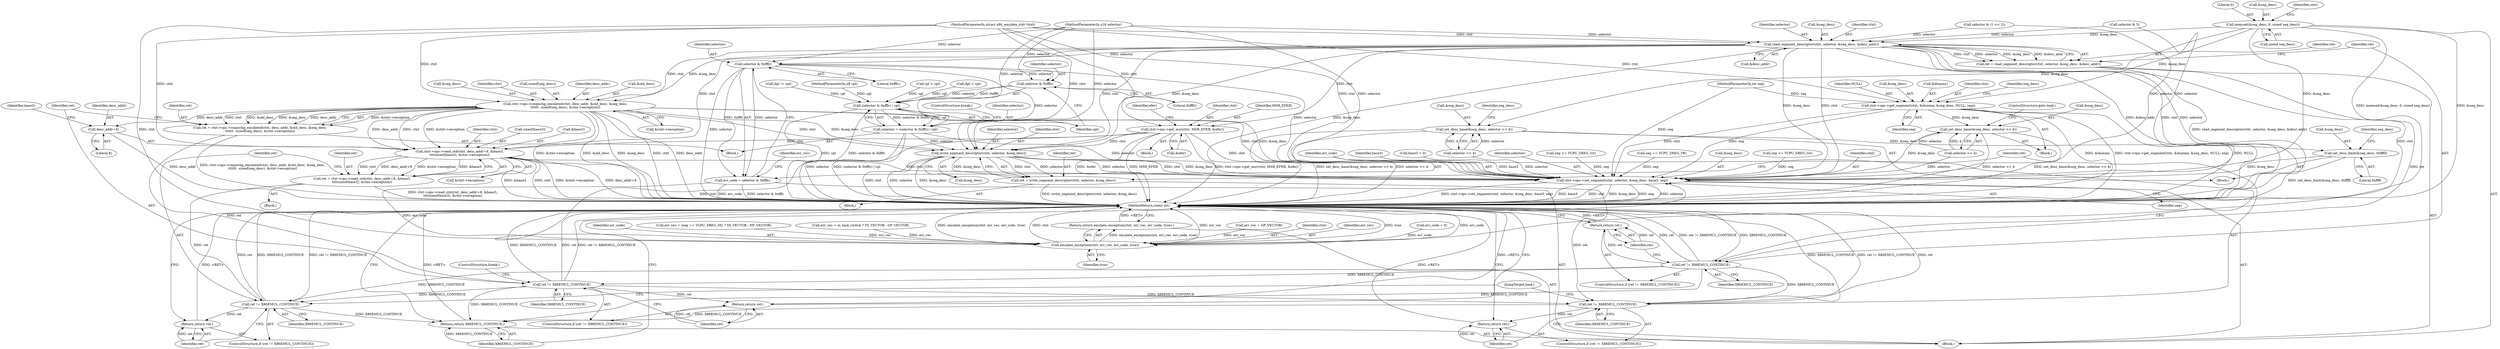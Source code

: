 digraph "0_linux_d1442d85cc30ea75f7d399474ca738e0bc96f715@API" {
"1000149" [label="(Call,memset(&seg_desc, 0, sizeof seg_desc))"];
"1000162" [label="(Call,ctxt->ops->get_segment(ctxt, &dummy, &seg_desc, NULL, seg))"];
"1000170" [label="(Call,set_desc_base(&seg_desc, selector << 4))"];
"1000546" [label="(Call,ctxt->ops->set_segment(ctxt, selector, &seg_desc, base3, seg))"];
"1000189" [label="(Call,set_desc_base(&seg_desc, selector << 4))"];
"1000195" [label="(Call,set_desc_limit(&seg_desc, 0xffff))"];
"1000266" [label="(Call,read_segment_descriptor(ctxt, selector, &seg_desc, &desc_addr))"];
"1000264" [label="(Call,ret = read_segment_descriptor(ctxt, selector, &seg_desc, &desc_addr))"];
"1000274" [label="(Call,ret != X86EMUL_CONTINUE)"];
"1000277" [label="(Return,return ret;)"];
"1000447" [label="(Call,ret != X86EMUL_CONTINUE)"];
"1000450" [label="(Return,return ret;)"];
"1000511" [label="(Call,ret != X86EMUL_CONTINUE)"];
"1000514" [label="(Return,return ret;)"];
"1000553" [label="(Return,return X86EMUL_CONTINUE;)"];
"1000540" [label="(Call,ret != X86EMUL_CONTINUE)"];
"1000543" [label="(Return,return ret;)"];
"1000281" [label="(Call,selector & 0xfffc)"];
"1000279" [label="(Call,err_code = selector & 0xfffc)"];
"1000557" [label="(Call,emulate_exception(ctxt, err_vec, err_code, true))"];
"1000556" [label="(Return,return emulate_exception(ctxt, err_vec, err_code, true);)"];
"1000400" [label="(Call,selector & 0xfffc)"];
"1000399" [label="(Call,(selector & 0xfffc) | cpl)"];
"1000397" [label="(Call,selector = (selector & 0xfffc) | cpl)"];
"1000505" [label="(Call,write_segment_descriptor(ctxt, selector, &seg_desc))"];
"1000503" [label="(Call,ret = write_segment_descriptor(ctxt, selector, &seg_desc))"];
"1000387" [label="(Call,ctxt->ops->get_msr(ctxt, MSR_EFER, &efer))"];
"1000526" [label="(Call,ctxt->ops->read_std(ctxt, desc_addr+8, &base3,\n\t\t\t\tsizeof(base3), &ctxt->exception))"];
"1000524" [label="(Call,ret = ctxt->ops->read_std(ctxt, desc_addr+8, &base3,\n\t\t\t\tsizeof(base3), &ctxt->exception))"];
"1000433" [label="(Call,ctxt->ops->cmpxchg_emulated(ctxt, desc_addr, &old_desc, &seg_desc,\n\t\t\t\t\t\t  sizeof(seg_desc), &ctxt->exception))"];
"1000431" [label="(Call,ret = ctxt->ops->cmpxchg_emulated(ctxt, desc_addr, &old_desc, &seg_desc,\n\t\t\t\t\t\t  sizeof(seg_desc), &ctxt->exception))"];
"1000528" [label="(Call,desc_addr+8)"];
"1000432" [label="(Identifier,ret)"];
"1000120" [label="(MethodParameterIn,u8 cpl)"];
"1000433" [label="(Call,ctxt->ops->cmpxchg_emulated(ctxt, desc_addr, &old_desc, &seg_desc,\n\t\t\t\t\t\t  sizeof(seg_desc), &ctxt->exception))"];
"1000171" [label="(Call,&seg_desc)"];
"1000162" [label="(Call,ctxt->ops->get_segment(ctxt, &dummy, &seg_desc, NULL, seg))"];
"1000387" [label="(Call,ctxt->ops->get_msr(ctxt, MSR_EFER, &efer))"];
"1000277" [label="(Return,return ret;)"];
"1000401" [label="(Identifier,selector)"];
"1000400" [label="(Call,selector & 0xfffc)"];
"1000440" [label="(Call,sizeof(seg_desc))"];
"1000152" [label="(Literal,0)"];
"1000532" [label="(Identifier,base3)"];
"1000269" [label="(Call,&seg_desc)"];
"1000448" [label="(Identifier,ret)"];
"1000551" [label="(Identifier,base3)"];
"1000541" [label="(Identifier,ret)"];
"1000431" [label="(Call,ret = ctxt->ops->cmpxchg_emulated(ctxt, desc_addr, &old_desc, &seg_desc,\n\t\t\t\t\t\t  sizeof(seg_desc), &ctxt->exception))"];
"1000255" [label="(Call,selector & (1 << 2))"];
"1000507" [label="(Identifier,selector)"];
"1000528" [label="(Call,desc_addr+8)"];
"1000531" [label="(Call,&base3)"];
"1000390" [label="(Call,&efer)"];
"1000561" [label="(Identifier,true)"];
"1000523" [label="(Block,)"];
"1000188" [label="(Block,)"];
"1000267" [label="(Identifier,ctxt)"];
"1000545" [label="(JumpTarget,load:)"];
"1000434" [label="(Identifier,ctxt)"];
"1000527" [label="(Identifier,ctxt)"];
"1000172" [label="(Identifier,seg_desc)"];
"1000556" [label="(Return,return emulate_exception(ctxt, err_vec, err_code, true);)"];
"1000382" [label="(Block,)"];
"1000117" [label="(MethodParameterIn,struct x86_emulate_ctxt *ctxt)"];
"1000281" [label="(Call,selector & 0xfffc)"];
"1000168" [label="(Identifier,NULL)"];
"1000274" [label="(Call,ret != X86EMUL_CONTINUE)"];
"1000508" [label="(Call,&seg_desc)"];
"1000452" [label="(ControlStructure,break;)"];
"1000176" [label="(ControlStructure,goto load;)"];
"1000146" [label="(Call,base3 = 0)"];
"1000273" [label="(ControlStructure,if (ret != X86EMUL_CONTINUE))"];
"1000435" [label="(Identifier,desc_addr)"];
"1000268" [label="(Identifier,selector)"];
"1000450" [label="(Return,return ret;)"];
"1000198" [label="(Literal,0xffff)"];
"1000449" [label="(Identifier,X86EMUL_CONTINUE)"];
"1000306" [label="(Call,err_vec = (seg == VCPU_SREG_SS) ? SS_VECTOR : NP_VECTOR)"];
"1000122" [label="(Block,)"];
"1000525" [label="(Identifier,ret)"];
"1000543" [label="(Return,return ret;)"];
"1000552" [label="(Identifier,seg)"];
"1000513" [label="(Identifier,X86EMUL_CONTINUE)"];
"1000548" [label="(Identifier,selector)"];
"1000292" [label="(Call,seg <= VCPU_SREG_GS)"];
"1000266" [label="(Call,read_segment_descriptor(ctxt, selector, &seg_desc, &desc_addr))"];
"1000529" [label="(Identifier,desc_addr)"];
"1000275" [label="(Identifier,ret)"];
"1000544" [label="(Identifier,ret)"];
"1000535" [label="(Call,&ctxt->exception)"];
"1000170" [label="(Call,set_desc_base(&seg_desc, selector << 4))"];
"1000161" [label="(Block,)"];
"1000284" [label="(Call,err_vec = in_task_switch ? TS_VECTOR : GP_VECTOR)"];
"1000402" [label="(Literal,0xfffc)"];
"1000367" [label="(Call,rpl > cpl)"];
"1000526" [label="(Call,ctxt->ops->read_std(ctxt, desc_addr+8, &base3,\n\t\t\t\tsizeof(base3), &ctxt->exception))"];
"1000166" [label="(Call,&seg_desc)"];
"1000546" [label="(Call,ctxt->ops->set_segment(ctxt, selector, &seg_desc, base3, seg))"];
"1000359" [label="(Call,dpl > cpl)"];
"1000173" [label="(Call,selector << 4)"];
"1000128" [label="(Call,err_vec = GP_VECTOR)"];
"1000222" [label="(Call,selector & 3)"];
"1000511" [label="(Call,ret != X86EMUL_CONTINUE)"];
"1000322" [label="(Block,)"];
"1000169" [label="(Identifier,seg)"];
"1000505" [label="(Call,write_segment_descriptor(ctxt, selector, &seg_desc))"];
"1000515" [label="(Identifier,ret)"];
"1000280" [label="(Identifier,err_code)"];
"1000558" [label="(Identifier,ctxt)"];
"1000196" [label="(Call,&seg_desc)"];
"1000514" [label="(Return,return ret;)"];
"1000559" [label="(Identifier,err_vec)"];
"1000447" [label="(Call,ret != X86EMUL_CONTINUE)"];
"1000399" [label="(Call,(selector & 0xfffc) | cpl)"];
"1000150" [label="(Call,&seg_desc)"];
"1000436" [label="(Call,&old_desc)"];
"1000554" [label="(Identifier,X86EMUL_CONTINUE)"];
"1000389" [label="(Identifier,MSR_EFER)"];
"1000252" [label="(Call,seg == VCPU_SREG_TR)"];
"1000265" [label="(Identifier,ret)"];
"1000283" [label="(Literal,0xfffc)"];
"1000153" [label="(Call,sizeof seg_desc)"];
"1000504" [label="(Identifier,ret)"];
"1000394" [label="(Identifier,efer)"];
"1000451" [label="(Identifier,ret)"];
"1000164" [label="(Call,&dummy)"];
"1000446" [label="(ControlStructure,if (ret != X86EMUL_CONTINUE))"];
"1000370" [label="(Call,dpl != cpl)"];
"1000542" [label="(Identifier,X86EMUL_CONTINUE)"];
"1000192" [label="(Call,selector << 4)"];
"1000195" [label="(Call,set_desc_limit(&seg_desc, 0xffff))"];
"1000438" [label="(Call,&seg_desc)"];
"1000510" [label="(ControlStructure,if (ret != X86EMUL_CONTINUE))"];
"1000512" [label="(Identifier,ret)"];
"1000557" [label="(Call,emulate_exception(ctxt, err_vec, err_code, true))"];
"1000553" [label="(Return,return X86EMUL_CONTINUE;)"];
"1000533" [label="(Call,sizeof(base3))"];
"1000497" [label="(Block,)"];
"1000132" [label="(Call,err_code = 0)"];
"1000397" [label="(Call,selector = (selector & 0xfffc) | cpl)"];
"1000562" [label="(MethodReturn,static int)"];
"1000278" [label="(Identifier,ret)"];
"1000549" [label="(Call,&seg_desc)"];
"1000540" [label="(Call,ret != X86EMUL_CONTINUE)"];
"1000398" [label="(Identifier,selector)"];
"1000524" [label="(Call,ret = ctxt->ops->read_std(ctxt, desc_addr+8, &base3,\n\t\t\t\tsizeof(base3), &ctxt->exception))"];
"1000279" [label="(Call,err_code = selector & 0xfffc)"];
"1000271" [label="(Call,&desc_addr)"];
"1000530" [label="(Literal,8)"];
"1000285" [label="(Identifier,err_vec)"];
"1000539" [label="(ControlStructure,if (ret != X86EMUL_CONTINUE))"];
"1000403" [label="(Identifier,cpl)"];
"1000404" [label="(ControlStructure,break;)"];
"1000149" [label="(Call,memset(&seg_desc, 0, sizeof seg_desc))"];
"1000201" [label="(Identifier,seg_desc)"];
"1000197" [label="(Identifier,seg_desc)"];
"1000180" [label="(Call,seg <= VCPU_SREG_GS)"];
"1000189" [label="(Call,set_desc_base(&seg_desc, selector << 4))"];
"1000442" [label="(Call,&ctxt->exception)"];
"1000276" [label="(Identifier,X86EMUL_CONTINUE)"];
"1000118" [label="(MethodParameterIn,u16 selector)"];
"1000119" [label="(MethodParameterIn,int seg)"];
"1000506" [label="(Identifier,ctxt)"];
"1000282" [label="(Identifier,selector)"];
"1000388" [label="(Identifier,ctxt)"];
"1000163" [label="(Identifier,ctxt)"];
"1000264" [label="(Call,ret = read_segment_descriptor(ctxt, selector, &seg_desc, &desc_addr))"];
"1000190" [label="(Call,&seg_desc)"];
"1000560" [label="(Identifier,err_code)"];
"1000503" [label="(Call,ret = write_segment_descriptor(ctxt, selector, &seg_desc))"];
"1000547" [label="(Identifier,ctxt)"];
"1000158" [label="(Identifier,ctxt)"];
"1000149" -> "1000122"  [label="AST: "];
"1000149" -> "1000153"  [label="CFG: "];
"1000150" -> "1000149"  [label="AST: "];
"1000152" -> "1000149"  [label="AST: "];
"1000153" -> "1000149"  [label="AST: "];
"1000158" -> "1000149"  [label="CFG: "];
"1000149" -> "1000562"  [label="DDG: memset(&seg_desc, 0, sizeof seg_desc)"];
"1000149" -> "1000562"  [label="DDG: &seg_desc"];
"1000149" -> "1000162"  [label="DDG: &seg_desc"];
"1000149" -> "1000189"  [label="DDG: &seg_desc"];
"1000149" -> "1000266"  [label="DDG: &seg_desc"];
"1000149" -> "1000546"  [label="DDG: &seg_desc"];
"1000162" -> "1000161"  [label="AST: "];
"1000162" -> "1000169"  [label="CFG: "];
"1000163" -> "1000162"  [label="AST: "];
"1000164" -> "1000162"  [label="AST: "];
"1000166" -> "1000162"  [label="AST: "];
"1000168" -> "1000162"  [label="AST: "];
"1000169" -> "1000162"  [label="AST: "];
"1000172" -> "1000162"  [label="CFG: "];
"1000162" -> "1000562"  [label="DDG: NULL"];
"1000162" -> "1000562"  [label="DDG: &dummy"];
"1000162" -> "1000562"  [label="DDG: ctxt->ops->get_segment(ctxt, &dummy, &seg_desc, NULL, seg)"];
"1000117" -> "1000162"  [label="DDG: ctxt"];
"1000119" -> "1000162"  [label="DDG: seg"];
"1000162" -> "1000170"  [label="DDG: &seg_desc"];
"1000162" -> "1000546"  [label="DDG: ctxt"];
"1000162" -> "1000546"  [label="DDG: seg"];
"1000170" -> "1000161"  [label="AST: "];
"1000170" -> "1000173"  [label="CFG: "];
"1000171" -> "1000170"  [label="AST: "];
"1000173" -> "1000170"  [label="AST: "];
"1000176" -> "1000170"  [label="CFG: "];
"1000170" -> "1000562"  [label="DDG: selector << 4"];
"1000170" -> "1000562"  [label="DDG: set_desc_base(&seg_desc, selector << 4)"];
"1000173" -> "1000170"  [label="DDG: selector"];
"1000173" -> "1000170"  [label="DDG: 4"];
"1000170" -> "1000546"  [label="DDG: &seg_desc"];
"1000546" -> "1000122"  [label="AST: "];
"1000546" -> "1000552"  [label="CFG: "];
"1000547" -> "1000546"  [label="AST: "];
"1000548" -> "1000546"  [label="AST: "];
"1000549" -> "1000546"  [label="AST: "];
"1000551" -> "1000546"  [label="AST: "];
"1000552" -> "1000546"  [label="AST: "];
"1000554" -> "1000546"  [label="CFG: "];
"1000546" -> "1000562"  [label="DDG: selector"];
"1000546" -> "1000562"  [label="DDG: ctxt->ops->set_segment(ctxt, selector, &seg_desc, base3, seg)"];
"1000546" -> "1000562"  [label="DDG: base3"];
"1000546" -> "1000562"  [label="DDG: ctxt"];
"1000546" -> "1000562"  [label="DDG: &seg_desc"];
"1000546" -> "1000562"  [label="DDG: seg"];
"1000505" -> "1000546"  [label="DDG: ctxt"];
"1000505" -> "1000546"  [label="DDG: selector"];
"1000505" -> "1000546"  [label="DDG: &seg_desc"];
"1000433" -> "1000546"  [label="DDG: ctxt"];
"1000433" -> "1000546"  [label="DDG: &seg_desc"];
"1000266" -> "1000546"  [label="DDG: ctxt"];
"1000266" -> "1000546"  [label="DDG: &seg_desc"];
"1000387" -> "1000546"  [label="DDG: ctxt"];
"1000526" -> "1000546"  [label="DDG: ctxt"];
"1000117" -> "1000546"  [label="DDG: ctxt"];
"1000397" -> "1000546"  [label="DDG: selector"];
"1000192" -> "1000546"  [label="DDG: selector"];
"1000255" -> "1000546"  [label="DDG: selector"];
"1000173" -> "1000546"  [label="DDG: selector"];
"1000222" -> "1000546"  [label="DDG: selector"];
"1000281" -> "1000546"  [label="DDG: selector"];
"1000118" -> "1000546"  [label="DDG: selector"];
"1000195" -> "1000546"  [label="DDG: &seg_desc"];
"1000146" -> "1000546"  [label="DDG: base3"];
"1000292" -> "1000546"  [label="DDG: seg"];
"1000180" -> "1000546"  [label="DDG: seg"];
"1000252" -> "1000546"  [label="DDG: seg"];
"1000119" -> "1000546"  [label="DDG: seg"];
"1000189" -> "1000188"  [label="AST: "];
"1000189" -> "1000192"  [label="CFG: "];
"1000190" -> "1000189"  [label="AST: "];
"1000192" -> "1000189"  [label="AST: "];
"1000197" -> "1000189"  [label="CFG: "];
"1000189" -> "1000562"  [label="DDG: set_desc_base(&seg_desc, selector << 4)"];
"1000189" -> "1000562"  [label="DDG: selector << 4"];
"1000192" -> "1000189"  [label="DDG: selector"];
"1000192" -> "1000189"  [label="DDG: 4"];
"1000189" -> "1000195"  [label="DDG: &seg_desc"];
"1000195" -> "1000188"  [label="AST: "];
"1000195" -> "1000198"  [label="CFG: "];
"1000196" -> "1000195"  [label="AST: "];
"1000198" -> "1000195"  [label="AST: "];
"1000201" -> "1000195"  [label="CFG: "];
"1000195" -> "1000562"  [label="DDG: set_desc_limit(&seg_desc, 0xffff)"];
"1000266" -> "1000264"  [label="AST: "];
"1000266" -> "1000271"  [label="CFG: "];
"1000267" -> "1000266"  [label="AST: "];
"1000268" -> "1000266"  [label="AST: "];
"1000269" -> "1000266"  [label="AST: "];
"1000271" -> "1000266"  [label="AST: "];
"1000264" -> "1000266"  [label="CFG: "];
"1000266" -> "1000562"  [label="DDG: &seg_desc"];
"1000266" -> "1000562"  [label="DDG: ctxt"];
"1000266" -> "1000562"  [label="DDG: selector"];
"1000266" -> "1000562"  [label="DDG: &desc_addr"];
"1000266" -> "1000264"  [label="DDG: ctxt"];
"1000266" -> "1000264"  [label="DDG: selector"];
"1000266" -> "1000264"  [label="DDG: &seg_desc"];
"1000266" -> "1000264"  [label="DDG: &desc_addr"];
"1000117" -> "1000266"  [label="DDG: ctxt"];
"1000222" -> "1000266"  [label="DDG: selector"];
"1000255" -> "1000266"  [label="DDG: selector"];
"1000118" -> "1000266"  [label="DDG: selector"];
"1000266" -> "1000281"  [label="DDG: selector"];
"1000266" -> "1000387"  [label="DDG: ctxt"];
"1000266" -> "1000433"  [label="DDG: ctxt"];
"1000266" -> "1000433"  [label="DDG: &seg_desc"];
"1000266" -> "1000505"  [label="DDG: ctxt"];
"1000266" -> "1000505"  [label="DDG: &seg_desc"];
"1000266" -> "1000526"  [label="DDG: ctxt"];
"1000266" -> "1000557"  [label="DDG: ctxt"];
"1000264" -> "1000122"  [label="AST: "];
"1000265" -> "1000264"  [label="AST: "];
"1000275" -> "1000264"  [label="CFG: "];
"1000264" -> "1000562"  [label="DDG: read_segment_descriptor(ctxt, selector, &seg_desc, &desc_addr)"];
"1000264" -> "1000274"  [label="DDG: ret"];
"1000274" -> "1000273"  [label="AST: "];
"1000274" -> "1000276"  [label="CFG: "];
"1000275" -> "1000274"  [label="AST: "];
"1000276" -> "1000274"  [label="AST: "];
"1000278" -> "1000274"  [label="CFG: "];
"1000280" -> "1000274"  [label="CFG: "];
"1000274" -> "1000562"  [label="DDG: ret"];
"1000274" -> "1000562"  [label="DDG: ret != X86EMUL_CONTINUE"];
"1000274" -> "1000562"  [label="DDG: X86EMUL_CONTINUE"];
"1000274" -> "1000277"  [label="DDG: ret"];
"1000274" -> "1000447"  [label="DDG: X86EMUL_CONTINUE"];
"1000274" -> "1000511"  [label="DDG: X86EMUL_CONTINUE"];
"1000274" -> "1000540"  [label="DDG: X86EMUL_CONTINUE"];
"1000274" -> "1000553"  [label="DDG: X86EMUL_CONTINUE"];
"1000277" -> "1000273"  [label="AST: "];
"1000277" -> "1000278"  [label="CFG: "];
"1000278" -> "1000277"  [label="AST: "];
"1000562" -> "1000277"  [label="CFG: "];
"1000277" -> "1000562"  [label="DDG: <RET>"];
"1000278" -> "1000277"  [label="DDG: ret"];
"1000447" -> "1000446"  [label="AST: "];
"1000447" -> "1000449"  [label="CFG: "];
"1000448" -> "1000447"  [label="AST: "];
"1000449" -> "1000447"  [label="AST: "];
"1000451" -> "1000447"  [label="CFG: "];
"1000452" -> "1000447"  [label="CFG: "];
"1000447" -> "1000562"  [label="DDG: ret != X86EMUL_CONTINUE"];
"1000447" -> "1000562"  [label="DDG: X86EMUL_CONTINUE"];
"1000447" -> "1000562"  [label="DDG: ret"];
"1000431" -> "1000447"  [label="DDG: ret"];
"1000447" -> "1000450"  [label="DDG: ret"];
"1000447" -> "1000511"  [label="DDG: X86EMUL_CONTINUE"];
"1000447" -> "1000540"  [label="DDG: X86EMUL_CONTINUE"];
"1000447" -> "1000553"  [label="DDG: X86EMUL_CONTINUE"];
"1000450" -> "1000446"  [label="AST: "];
"1000450" -> "1000451"  [label="CFG: "];
"1000451" -> "1000450"  [label="AST: "];
"1000562" -> "1000450"  [label="CFG: "];
"1000450" -> "1000562"  [label="DDG: <RET>"];
"1000451" -> "1000450"  [label="DDG: ret"];
"1000511" -> "1000510"  [label="AST: "];
"1000511" -> "1000513"  [label="CFG: "];
"1000512" -> "1000511"  [label="AST: "];
"1000513" -> "1000511"  [label="AST: "];
"1000515" -> "1000511"  [label="CFG: "];
"1000545" -> "1000511"  [label="CFG: "];
"1000511" -> "1000562"  [label="DDG: X86EMUL_CONTINUE"];
"1000511" -> "1000562"  [label="DDG: ret != X86EMUL_CONTINUE"];
"1000511" -> "1000562"  [label="DDG: ret"];
"1000503" -> "1000511"  [label="DDG: ret"];
"1000511" -> "1000514"  [label="DDG: ret"];
"1000511" -> "1000553"  [label="DDG: X86EMUL_CONTINUE"];
"1000514" -> "1000510"  [label="AST: "];
"1000514" -> "1000515"  [label="CFG: "];
"1000515" -> "1000514"  [label="AST: "];
"1000562" -> "1000514"  [label="CFG: "];
"1000514" -> "1000562"  [label="DDG: <RET>"];
"1000515" -> "1000514"  [label="DDG: ret"];
"1000553" -> "1000122"  [label="AST: "];
"1000553" -> "1000554"  [label="CFG: "];
"1000554" -> "1000553"  [label="AST: "];
"1000562" -> "1000553"  [label="CFG: "];
"1000553" -> "1000562"  [label="DDG: <RET>"];
"1000554" -> "1000553"  [label="DDG: X86EMUL_CONTINUE"];
"1000540" -> "1000553"  [label="DDG: X86EMUL_CONTINUE"];
"1000540" -> "1000539"  [label="AST: "];
"1000540" -> "1000542"  [label="CFG: "];
"1000541" -> "1000540"  [label="AST: "];
"1000542" -> "1000540"  [label="AST: "];
"1000544" -> "1000540"  [label="CFG: "];
"1000545" -> "1000540"  [label="CFG: "];
"1000540" -> "1000562"  [label="DDG: ret != X86EMUL_CONTINUE"];
"1000540" -> "1000562"  [label="DDG: X86EMUL_CONTINUE"];
"1000540" -> "1000562"  [label="DDG: ret"];
"1000524" -> "1000540"  [label="DDG: ret"];
"1000540" -> "1000543"  [label="DDG: ret"];
"1000543" -> "1000539"  [label="AST: "];
"1000543" -> "1000544"  [label="CFG: "];
"1000544" -> "1000543"  [label="AST: "];
"1000562" -> "1000543"  [label="CFG: "];
"1000543" -> "1000562"  [label="DDG: <RET>"];
"1000544" -> "1000543"  [label="DDG: ret"];
"1000281" -> "1000279"  [label="AST: "];
"1000281" -> "1000283"  [label="CFG: "];
"1000282" -> "1000281"  [label="AST: "];
"1000283" -> "1000281"  [label="AST: "];
"1000279" -> "1000281"  [label="CFG: "];
"1000281" -> "1000562"  [label="DDG: selector"];
"1000281" -> "1000279"  [label="DDG: selector"];
"1000281" -> "1000279"  [label="DDG: 0xfffc"];
"1000118" -> "1000281"  [label="DDG: selector"];
"1000281" -> "1000400"  [label="DDG: selector"];
"1000281" -> "1000505"  [label="DDG: selector"];
"1000279" -> "1000122"  [label="AST: "];
"1000280" -> "1000279"  [label="AST: "];
"1000285" -> "1000279"  [label="CFG: "];
"1000279" -> "1000562"  [label="DDG: err_code"];
"1000279" -> "1000562"  [label="DDG: selector & 0xfffc"];
"1000279" -> "1000557"  [label="DDG: err_code"];
"1000557" -> "1000556"  [label="AST: "];
"1000557" -> "1000561"  [label="CFG: "];
"1000558" -> "1000557"  [label="AST: "];
"1000559" -> "1000557"  [label="AST: "];
"1000560" -> "1000557"  [label="AST: "];
"1000561" -> "1000557"  [label="AST: "];
"1000556" -> "1000557"  [label="CFG: "];
"1000557" -> "1000562"  [label="DDG: err_code"];
"1000557" -> "1000562"  [label="DDG: emulate_exception(ctxt, err_vec, err_code, true)"];
"1000557" -> "1000562"  [label="DDG: ctxt"];
"1000557" -> "1000562"  [label="DDG: err_vec"];
"1000557" -> "1000562"  [label="DDG: true"];
"1000557" -> "1000556"  [label="DDG: emulate_exception(ctxt, err_vec, err_code, true)"];
"1000387" -> "1000557"  [label="DDG: ctxt"];
"1000117" -> "1000557"  [label="DDG: ctxt"];
"1000284" -> "1000557"  [label="DDG: err_vec"];
"1000306" -> "1000557"  [label="DDG: err_vec"];
"1000128" -> "1000557"  [label="DDG: err_vec"];
"1000132" -> "1000557"  [label="DDG: err_code"];
"1000556" -> "1000122"  [label="AST: "];
"1000562" -> "1000556"  [label="CFG: "];
"1000556" -> "1000562"  [label="DDG: <RET>"];
"1000400" -> "1000399"  [label="AST: "];
"1000400" -> "1000402"  [label="CFG: "];
"1000401" -> "1000400"  [label="AST: "];
"1000402" -> "1000400"  [label="AST: "];
"1000403" -> "1000400"  [label="CFG: "];
"1000400" -> "1000399"  [label="DDG: selector"];
"1000400" -> "1000399"  [label="DDG: 0xfffc"];
"1000118" -> "1000400"  [label="DDG: selector"];
"1000399" -> "1000397"  [label="AST: "];
"1000399" -> "1000403"  [label="CFG: "];
"1000403" -> "1000399"  [label="AST: "];
"1000397" -> "1000399"  [label="CFG: "];
"1000399" -> "1000562"  [label="DDG: cpl"];
"1000399" -> "1000562"  [label="DDG: selector & 0xfffc"];
"1000399" -> "1000397"  [label="DDG: selector & 0xfffc"];
"1000399" -> "1000397"  [label="DDG: cpl"];
"1000367" -> "1000399"  [label="DDG: cpl"];
"1000359" -> "1000399"  [label="DDG: cpl"];
"1000370" -> "1000399"  [label="DDG: cpl"];
"1000120" -> "1000399"  [label="DDG: cpl"];
"1000397" -> "1000322"  [label="AST: "];
"1000398" -> "1000397"  [label="AST: "];
"1000404" -> "1000397"  [label="CFG: "];
"1000397" -> "1000562"  [label="DDG: selector"];
"1000397" -> "1000562"  [label="DDG: (selector & 0xfffc) | cpl"];
"1000118" -> "1000397"  [label="DDG: selector"];
"1000397" -> "1000505"  [label="DDG: selector"];
"1000505" -> "1000503"  [label="AST: "];
"1000505" -> "1000508"  [label="CFG: "];
"1000506" -> "1000505"  [label="AST: "];
"1000507" -> "1000505"  [label="AST: "];
"1000508" -> "1000505"  [label="AST: "];
"1000503" -> "1000505"  [label="CFG: "];
"1000505" -> "1000562"  [label="DDG: ctxt"];
"1000505" -> "1000562"  [label="DDG: selector"];
"1000505" -> "1000562"  [label="DDG: &seg_desc"];
"1000505" -> "1000503"  [label="DDG: ctxt"];
"1000505" -> "1000503"  [label="DDG: selector"];
"1000505" -> "1000503"  [label="DDG: &seg_desc"];
"1000433" -> "1000505"  [label="DDG: ctxt"];
"1000433" -> "1000505"  [label="DDG: &seg_desc"];
"1000387" -> "1000505"  [label="DDG: ctxt"];
"1000117" -> "1000505"  [label="DDG: ctxt"];
"1000118" -> "1000505"  [label="DDG: selector"];
"1000503" -> "1000497"  [label="AST: "];
"1000504" -> "1000503"  [label="AST: "];
"1000512" -> "1000503"  [label="CFG: "];
"1000503" -> "1000562"  [label="DDG: write_segment_descriptor(ctxt, selector, &seg_desc)"];
"1000387" -> "1000382"  [label="AST: "];
"1000387" -> "1000390"  [label="CFG: "];
"1000388" -> "1000387"  [label="AST: "];
"1000389" -> "1000387"  [label="AST: "];
"1000390" -> "1000387"  [label="AST: "];
"1000394" -> "1000387"  [label="CFG: "];
"1000387" -> "1000562"  [label="DDG: MSR_EFER"];
"1000387" -> "1000562"  [label="DDG: ctxt->ops->get_msr(ctxt, MSR_EFER, &efer)"];
"1000387" -> "1000562"  [label="DDG: &efer"];
"1000117" -> "1000387"  [label="DDG: ctxt"];
"1000387" -> "1000526"  [label="DDG: ctxt"];
"1000526" -> "1000524"  [label="AST: "];
"1000526" -> "1000535"  [label="CFG: "];
"1000527" -> "1000526"  [label="AST: "];
"1000528" -> "1000526"  [label="AST: "];
"1000531" -> "1000526"  [label="AST: "];
"1000533" -> "1000526"  [label="AST: "];
"1000535" -> "1000526"  [label="AST: "];
"1000524" -> "1000526"  [label="CFG: "];
"1000526" -> "1000562"  [label="DDG: desc_addr+8"];
"1000526" -> "1000562"  [label="DDG: &base3"];
"1000526" -> "1000562"  [label="DDG: ctxt"];
"1000526" -> "1000562"  [label="DDG: &ctxt->exception"];
"1000526" -> "1000524"  [label="DDG: ctxt"];
"1000526" -> "1000524"  [label="DDG: desc_addr+8"];
"1000526" -> "1000524"  [label="DDG: &ctxt->exception"];
"1000526" -> "1000524"  [label="DDG: &base3"];
"1000433" -> "1000526"  [label="DDG: ctxt"];
"1000433" -> "1000526"  [label="DDG: desc_addr"];
"1000433" -> "1000526"  [label="DDG: &ctxt->exception"];
"1000117" -> "1000526"  [label="DDG: ctxt"];
"1000524" -> "1000523"  [label="AST: "];
"1000525" -> "1000524"  [label="AST: "];
"1000541" -> "1000524"  [label="CFG: "];
"1000524" -> "1000562"  [label="DDG: ctxt->ops->read_std(ctxt, desc_addr+8, &base3,\n\t\t\t\tsizeof(base3), &ctxt->exception)"];
"1000433" -> "1000431"  [label="AST: "];
"1000433" -> "1000442"  [label="CFG: "];
"1000434" -> "1000433"  [label="AST: "];
"1000435" -> "1000433"  [label="AST: "];
"1000436" -> "1000433"  [label="AST: "];
"1000438" -> "1000433"  [label="AST: "];
"1000440" -> "1000433"  [label="AST: "];
"1000442" -> "1000433"  [label="AST: "];
"1000431" -> "1000433"  [label="CFG: "];
"1000433" -> "1000562"  [label="DDG: &ctxt->exception"];
"1000433" -> "1000562"  [label="DDG: &old_desc"];
"1000433" -> "1000562"  [label="DDG: &seg_desc"];
"1000433" -> "1000562"  [label="DDG: ctxt"];
"1000433" -> "1000562"  [label="DDG: desc_addr"];
"1000433" -> "1000431"  [label="DDG: &ctxt->exception"];
"1000433" -> "1000431"  [label="DDG: ctxt"];
"1000433" -> "1000431"  [label="DDG: &old_desc"];
"1000433" -> "1000431"  [label="DDG: &seg_desc"];
"1000433" -> "1000431"  [label="DDG: desc_addr"];
"1000117" -> "1000433"  [label="DDG: ctxt"];
"1000433" -> "1000528"  [label="DDG: desc_addr"];
"1000431" -> "1000322"  [label="AST: "];
"1000432" -> "1000431"  [label="AST: "];
"1000448" -> "1000431"  [label="CFG: "];
"1000431" -> "1000562"  [label="DDG: ctxt->ops->cmpxchg_emulated(ctxt, desc_addr, &old_desc, &seg_desc,\n\t\t\t\t\t\t  sizeof(seg_desc), &ctxt->exception)"];
"1000528" -> "1000530"  [label="CFG: "];
"1000529" -> "1000528"  [label="AST: "];
"1000530" -> "1000528"  [label="AST: "];
"1000532" -> "1000528"  [label="CFG: "];
"1000528" -> "1000562"  [label="DDG: desc_addr"];
}
